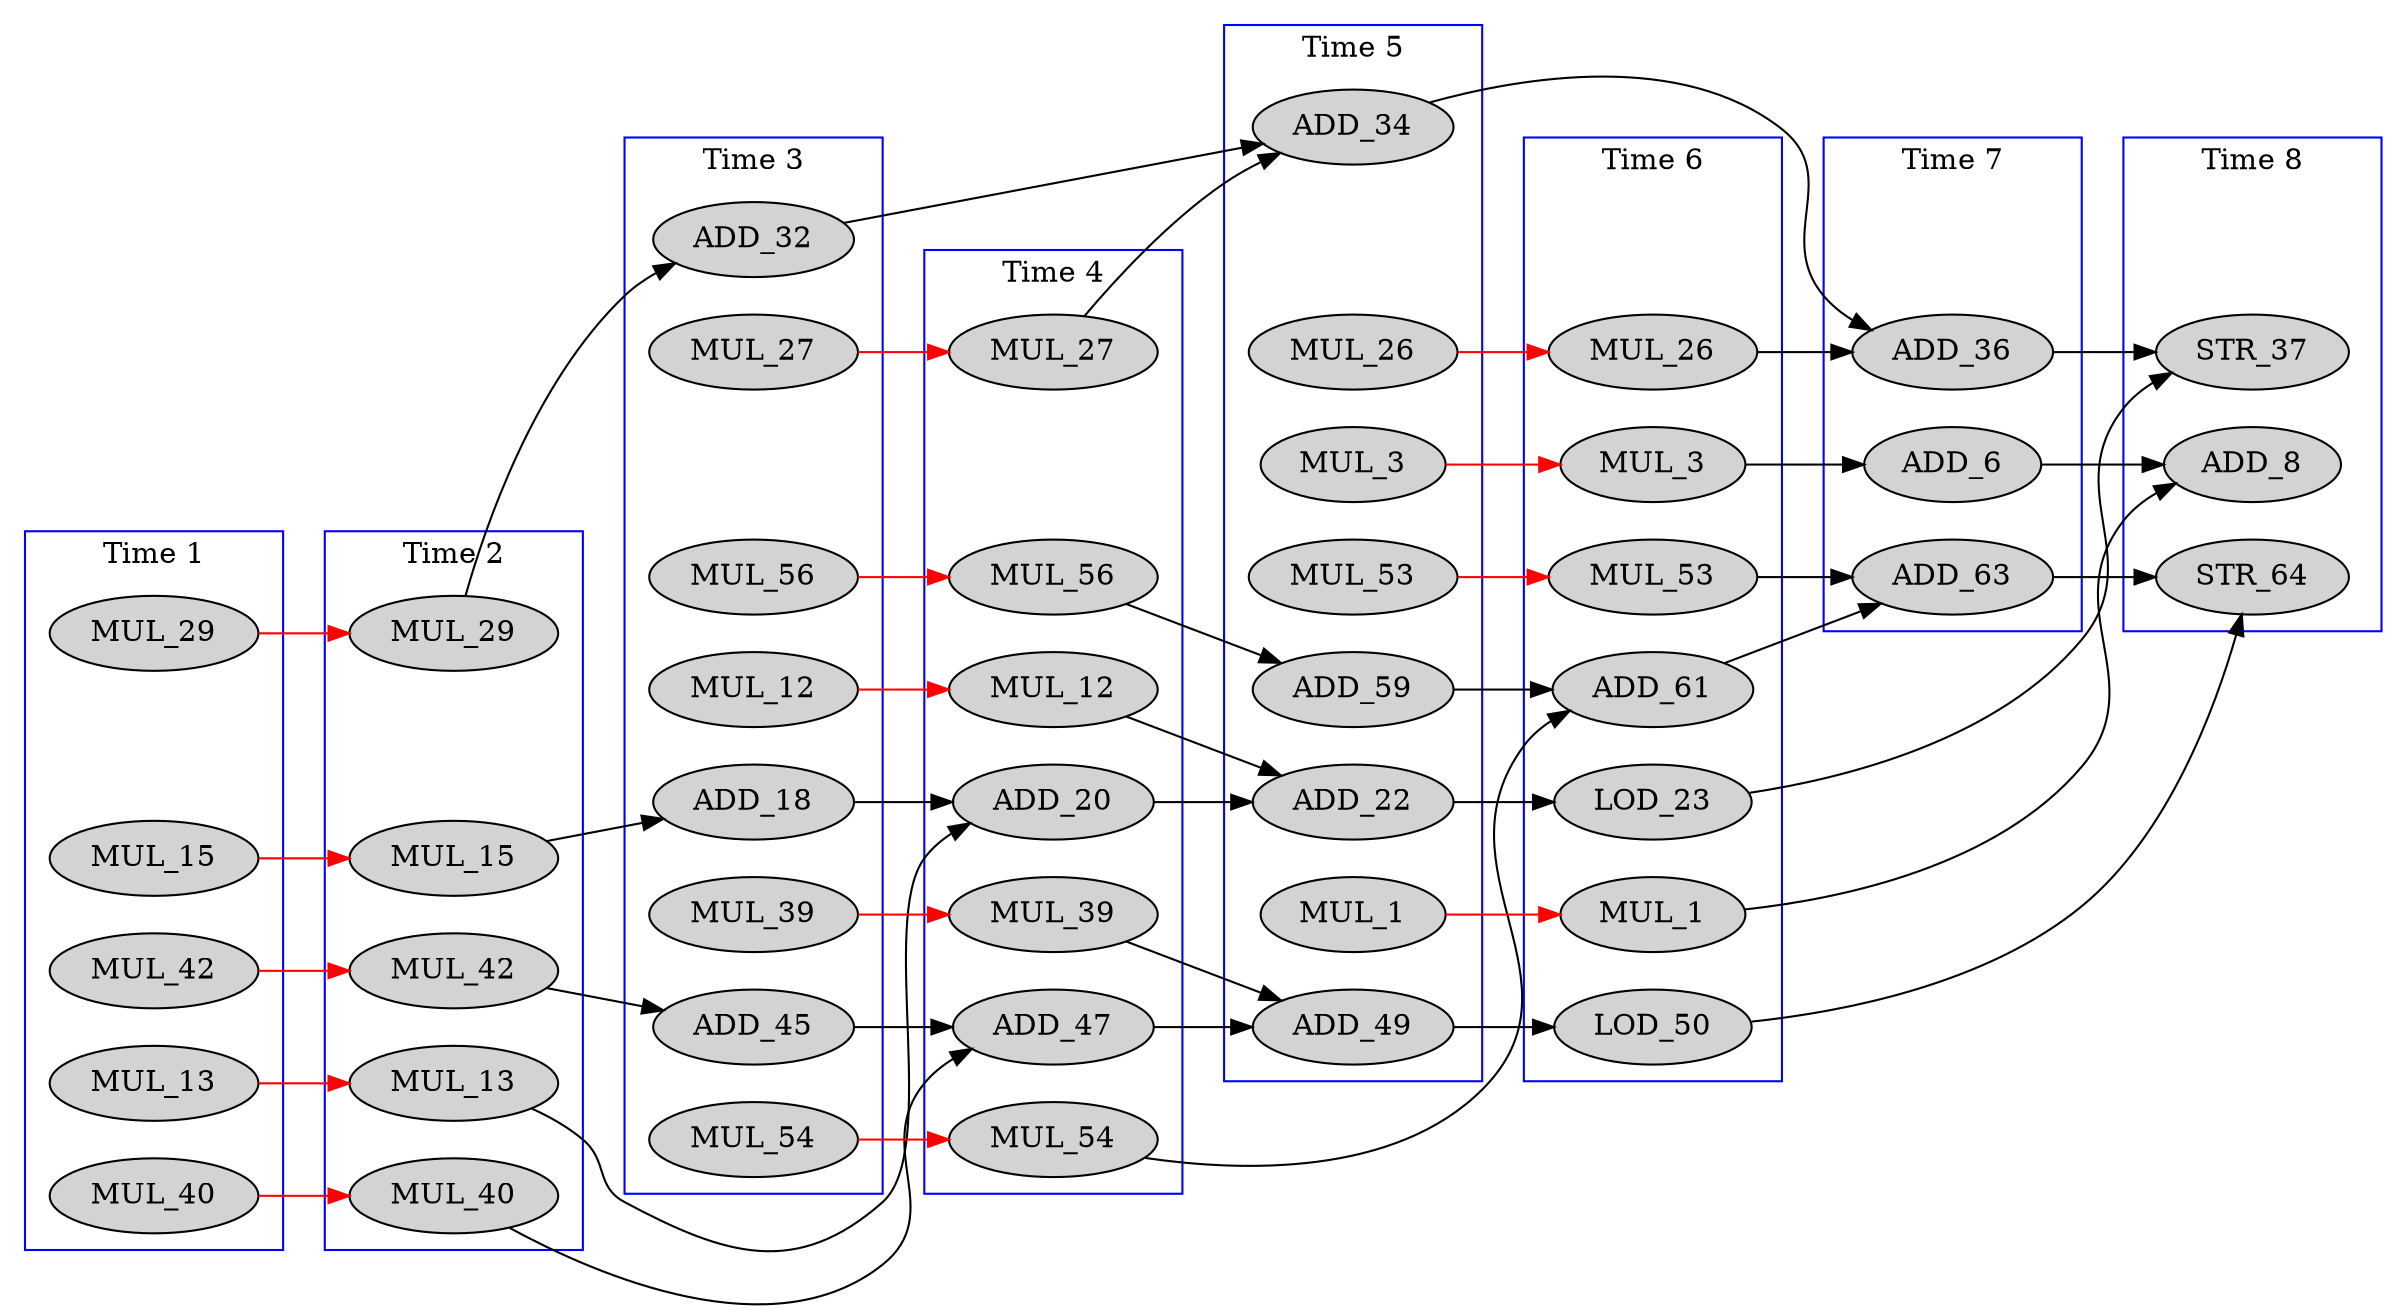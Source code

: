digraph motion_vectors_dfg__7 {
  rankdir = LR;
  newrank="true"
  subgraph cluster_1 {
    rank=same;
    node [style=filled];
    label = "Time 1";
    color = blue;
    pseudo_1 [style=invis];
    MUL_13_0 [label=MUL_13]
    MUL_15_0 [label=MUL_15]
    MUL_29_0 [label=MUL_29]
    MUL_40_0 [label=MUL_40]
    MUL_42_0 [label=MUL_42]
  }
  subgraph cluster_2 {
    rank=same;
    node [style=filled];
    label = "Time 2";
    color = blue;
    pseudo_2 [style=invis];
    MUL_13_1 [label=MUL_13]
    MUL_15_1 [label=MUL_15]
    MUL_29_1 [label=MUL_29]
    MUL_40_1 [label=MUL_40]
    MUL_42_1 [label=MUL_42]
  }
  subgraph cluster_3 {
    rank=same;
    node [style=filled];
    label = "Time 3";
    color = blue;
    pseudo_3 [style=invis];
    MUL_12_0 [label=MUL_12]
    ADD_18
    MUL_27_0 [label=MUL_27]
    ADD_32
    MUL_39_0 [label=MUL_39]
    ADD_45
    MUL_54_0 [label=MUL_54]
    MUL_56_0 [label=MUL_56]
  }
  subgraph cluster_4 {
    rank=same;
    node [style=filled];
    label = "Time 4";
    color = blue;
    pseudo_4 [style=invis];
    MUL_12_1 [label=MUL_12]
    ADD_20
    MUL_27_1 [label=MUL_27]
    MUL_39_1 [label=MUL_39]
    ADD_47
    MUL_54_1 [label=MUL_54]
    MUL_56_1 [label=MUL_56]
  }
  subgraph cluster_5 {
    rank=same;
    node [style=filled];
    label = "Time 5";
    color = blue;
    pseudo_5 [style=invis];
    MUL_1_0 [label=MUL_1]
    MUL_3_0 [label=MUL_3]
    ADD_22
    MUL_26_0 [label=MUL_26]
    ADD_34
    ADD_49
    MUL_53_0 [label=MUL_53]
    ADD_59
  }
  subgraph cluster_6 {
    rank=same;
    node [style=filled];
    label = "Time 6";
    color = blue;
    pseudo_6 [style=invis];
    MUL_1_1 [label=MUL_1]
    MUL_3_1 [label=MUL_3]
    LOD_23
    MUL_26_1 [label=MUL_26]
    LOD_50
    MUL_53_1 [label=MUL_53]
    ADD_61
  }
  subgraph cluster_7 {
    rank=same;
    node [style=filled];
    label = "Time 7";
    color = blue;
    pseudo_7 [style=invis];
    ADD_6
    ADD_36
    ADD_63
  }
  subgraph cluster_8 {
    rank=same;
    node [style=filled];
    label = "Time 8";
    color = blue;
    pseudo_8 [style=invis];
    ADD_8
    STR_37
    STR_64
  }
    pseudo_1->pseudo_2 [style=invis];
    pseudo_2->pseudo_3 [style=invis];
    pseudo_3->pseudo_4 [style=invis];
    pseudo_4->pseudo_5 [style=invis];
    pseudo_5->pseudo_6 [style=invis];
    pseudo_6->pseudo_7 [style=invis];
    pseudo_7->pseudo_8 [style=invis];
    MUL_1_0 -> MUL_1_1 [color=red];
    MUL_3_0 -> MUL_3_1 [color=red];
    MUL_12_0 -> MUL_12_1 [color=red];
    MUL_13_0 -> MUL_13_1 [color=red];
    MUL_15_0 -> MUL_15_1 [color=red];
    MUL_26_0 -> MUL_26_1 [color=red];
    MUL_27_0 -> MUL_27_1 [color=red];
    MUL_29_0 -> MUL_29_1 [color=red];
    MUL_39_0 -> MUL_39_1 [color=red];
    MUL_40_0 -> MUL_40_1 [color=red];
    MUL_42_0 -> MUL_42_1 [color=red];
    MUL_53_0 -> MUL_53_1 [color=red];
    MUL_54_0 -> MUL_54_1 [color=red];
    MUL_56_0 -> MUL_56_1 [color=red];
    MUL_1_1 -> ADD_8 [ name = 0 ];
    MUL_3_1 -> ADD_6 [ name = 2 ];
    ADD_6 -> ADD_8 [ name = 3 ];
    MUL_12_1 -> ADD_22 [ name = 5 ];
    MUL_13_1 -> ADD_20 [ name = 6 ];
    MUL_15_1 -> ADD_18 [ name = 8 ];
    ADD_18 -> ADD_20 [ name = 9 ];
    ADD_20 -> ADD_22 [ name = 10 ];
    ADD_22 -> LOD_23 [ name = 11 ];
    LOD_23 -> STR_37 [ name = 12 ];
    MUL_26_1 -> ADD_36 [ name = 14 ];
    MUL_27_1 -> ADD_34 [ name = 15 ];
    MUL_29_1 -> ADD_32 [ name = 17 ];
    ADD_32 -> ADD_34 [ name = 18 ];
    ADD_34 -> ADD_36 [ name = 19 ];
    ADD_36 -> STR_37 [ name = 20 ];
    MUL_39_1 -> ADD_49 [ name = 22 ];
    MUL_40_1 -> ADD_47 [ name = 23 ];
    MUL_42_1 -> ADD_45 [ name = 25 ];
    ADD_45 -> ADD_47 [ name = 26 ];
    ADD_47 -> ADD_49 [ name = 27 ];
    ADD_49 -> LOD_50 [ name = 28 ];
    LOD_50 -> STR_64 [ name = 29 ];
    MUL_53_1 -> ADD_63 [ name = 31 ];
    MUL_54_1 -> ADD_61 [ name = 32 ];
    MUL_56_1 -> ADD_59 [ name = 34 ];
    ADD_59 -> ADD_61 [ name = 35 ];
    ADD_61 -> ADD_63 [ name = 36 ];
    ADD_63 -> STR_64 [ name = 37 ];
}